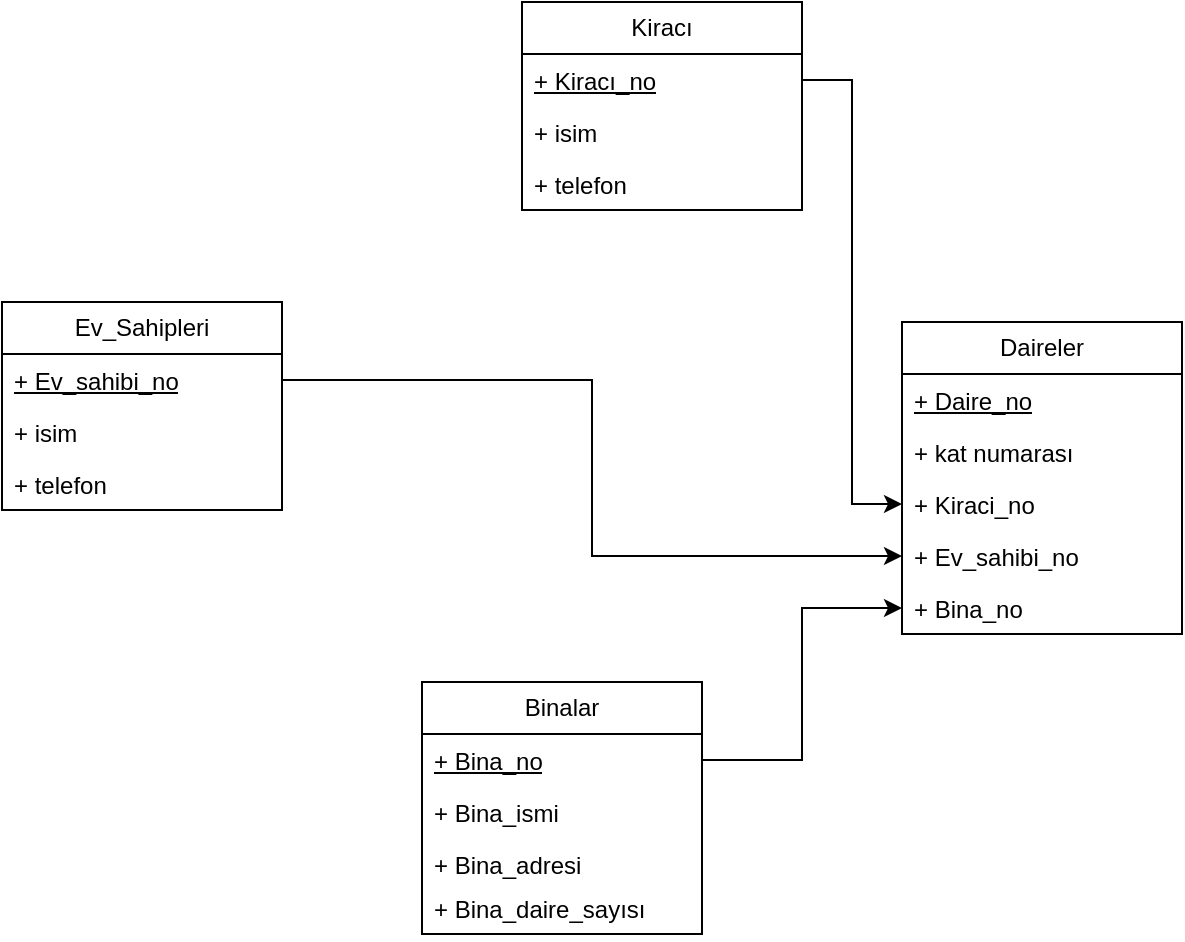 <mxfile version="21.1.1" type="github">
  <diagram id="C5RBs43oDa-KdzZeNtuy" name="Page-1">
    <mxGraphModel dx="1434" dy="796" grid="1" gridSize="10" guides="1" tooltips="1" connect="1" arrows="1" fold="1" page="1" pageScale="1" pageWidth="827" pageHeight="1169" math="0" shadow="0">
      <root>
        <mxCell id="WIyWlLk6GJQsqaUBKTNV-0" />
        <mxCell id="WIyWlLk6GJQsqaUBKTNV-1" parent="WIyWlLk6GJQsqaUBKTNV-0" />
        <mxCell id="qC0ebmcdrmFpyjIcLjxL-0" value="Ev_Sahipleri" style="swimlane;fontStyle=0;childLayout=stackLayout;horizontal=1;startSize=26;fillColor=none;horizontalStack=0;resizeParent=1;resizeParentMax=0;resizeLast=0;collapsible=1;marginBottom=0;whiteSpace=wrap;html=1;" vertex="1" parent="WIyWlLk6GJQsqaUBKTNV-1">
          <mxGeometry x="40" y="180" width="140" height="104" as="geometry" />
        </mxCell>
        <mxCell id="qC0ebmcdrmFpyjIcLjxL-1" value="&lt;u&gt;+ Ev_sahibi_no&lt;/u&gt;" style="text;strokeColor=none;fillColor=none;align=left;verticalAlign=top;spacingLeft=4;spacingRight=4;overflow=hidden;rotatable=0;points=[[0,0.5],[1,0.5]];portConstraint=eastwest;whiteSpace=wrap;html=1;" vertex="1" parent="qC0ebmcdrmFpyjIcLjxL-0">
          <mxGeometry y="26" width="140" height="26" as="geometry" />
        </mxCell>
        <mxCell id="qC0ebmcdrmFpyjIcLjxL-2" value="+ isim" style="text;strokeColor=none;fillColor=none;align=left;verticalAlign=top;spacingLeft=4;spacingRight=4;overflow=hidden;rotatable=0;points=[[0,0.5],[1,0.5]];portConstraint=eastwest;whiteSpace=wrap;html=1;" vertex="1" parent="qC0ebmcdrmFpyjIcLjxL-0">
          <mxGeometry y="52" width="140" height="26" as="geometry" />
        </mxCell>
        <mxCell id="qC0ebmcdrmFpyjIcLjxL-3" value="+ telefon" style="text;strokeColor=none;fillColor=none;align=left;verticalAlign=top;spacingLeft=4;spacingRight=4;overflow=hidden;rotatable=0;points=[[0,0.5],[1,0.5]];portConstraint=eastwest;whiteSpace=wrap;html=1;" vertex="1" parent="qC0ebmcdrmFpyjIcLjxL-0">
          <mxGeometry y="78" width="140" height="26" as="geometry" />
        </mxCell>
        <mxCell id="qC0ebmcdrmFpyjIcLjxL-4" value="Kiracı" style="swimlane;fontStyle=0;childLayout=stackLayout;horizontal=1;startSize=26;fillColor=none;horizontalStack=0;resizeParent=1;resizeParentMax=0;resizeLast=0;collapsible=1;marginBottom=0;whiteSpace=wrap;html=1;" vertex="1" parent="WIyWlLk6GJQsqaUBKTNV-1">
          <mxGeometry x="300" y="30" width="140" height="104" as="geometry" />
        </mxCell>
        <mxCell id="qC0ebmcdrmFpyjIcLjxL-5" value="&lt;u&gt;+ Kiracı_no&lt;/u&gt;" style="text;strokeColor=none;fillColor=none;align=left;verticalAlign=top;spacingLeft=4;spacingRight=4;overflow=hidden;rotatable=0;points=[[0,0.5],[1,0.5]];portConstraint=eastwest;whiteSpace=wrap;html=1;" vertex="1" parent="qC0ebmcdrmFpyjIcLjxL-4">
          <mxGeometry y="26" width="140" height="26" as="geometry" />
        </mxCell>
        <mxCell id="qC0ebmcdrmFpyjIcLjxL-6" value="+ isim" style="text;strokeColor=none;fillColor=none;align=left;verticalAlign=top;spacingLeft=4;spacingRight=4;overflow=hidden;rotatable=0;points=[[0,0.5],[1,0.5]];portConstraint=eastwest;whiteSpace=wrap;html=1;" vertex="1" parent="qC0ebmcdrmFpyjIcLjxL-4">
          <mxGeometry y="52" width="140" height="26" as="geometry" />
        </mxCell>
        <mxCell id="qC0ebmcdrmFpyjIcLjxL-7" value="+ telefon" style="text;strokeColor=none;fillColor=none;align=left;verticalAlign=top;spacingLeft=4;spacingRight=4;overflow=hidden;rotatable=0;points=[[0,0.5],[1,0.5]];portConstraint=eastwest;whiteSpace=wrap;html=1;" vertex="1" parent="qC0ebmcdrmFpyjIcLjxL-4">
          <mxGeometry y="78" width="140" height="26" as="geometry" />
        </mxCell>
        <mxCell id="qC0ebmcdrmFpyjIcLjxL-8" value="Daireler" style="swimlane;fontStyle=0;childLayout=stackLayout;horizontal=1;startSize=26;fillColor=none;horizontalStack=0;resizeParent=1;resizeParentMax=0;resizeLast=0;collapsible=1;marginBottom=0;whiteSpace=wrap;html=1;strokeWidth=1;points=[[0,0,0,0,0],[0,0.25,0,0,0],[0,0.5,0,0,0],[0,0.75,0,0,0],[0,1,0,0,0],[0.25,0,0,0,0],[0.25,1,0,0,0],[0.5,0,0,0,0],[0.5,1,0,0,0],[0.75,0,0,0,0],[0.75,1,0,0,0],[1,0,0,0,0],[1,0.25,0,0,0],[1,0.5,0,0,0],[1,0.75,0,0,0],[1,1,0,0,0]];" vertex="1" parent="WIyWlLk6GJQsqaUBKTNV-1">
          <mxGeometry x="490" y="190" width="140" height="156" as="geometry" />
        </mxCell>
        <mxCell id="qC0ebmcdrmFpyjIcLjxL-9" value="&lt;u&gt;+ Daire_no&lt;/u&gt;" style="text;strokeColor=none;fillColor=none;align=left;verticalAlign=top;spacingLeft=4;spacingRight=4;overflow=hidden;rotatable=0;points=[[0,0.5],[1,0.5]];portConstraint=eastwest;whiteSpace=wrap;html=1;" vertex="1" parent="qC0ebmcdrmFpyjIcLjxL-8">
          <mxGeometry y="26" width="140" height="26" as="geometry" />
        </mxCell>
        <mxCell id="qC0ebmcdrmFpyjIcLjxL-10" value="+ kat numarası" style="text;strokeColor=none;fillColor=none;align=left;verticalAlign=top;spacingLeft=4;spacingRight=4;overflow=hidden;rotatable=0;points=[[0,0.5],[1,0.5]];portConstraint=eastwest;whiteSpace=wrap;html=1;" vertex="1" parent="qC0ebmcdrmFpyjIcLjxL-8">
          <mxGeometry y="52" width="140" height="26" as="geometry" />
        </mxCell>
        <mxCell id="qC0ebmcdrmFpyjIcLjxL-17" value="+ Kiraci_no" style="text;strokeColor=none;fillColor=none;align=left;verticalAlign=top;spacingLeft=4;spacingRight=4;overflow=hidden;rotatable=0;points=[[0,0.5],[1,0.5]];portConstraint=eastwest;whiteSpace=wrap;html=1;" vertex="1" parent="qC0ebmcdrmFpyjIcLjxL-8">
          <mxGeometry y="78" width="140" height="26" as="geometry" />
        </mxCell>
        <mxCell id="qC0ebmcdrmFpyjIcLjxL-18" value="+ Ev_sahibi_no" style="text;strokeColor=none;fillColor=none;align=left;verticalAlign=top;spacingLeft=4;spacingRight=4;overflow=hidden;rotatable=0;points=[[0,0.5],[1,0.5]];portConstraint=eastwest;whiteSpace=wrap;html=1;" vertex="1" parent="qC0ebmcdrmFpyjIcLjxL-8">
          <mxGeometry y="104" width="140" height="26" as="geometry" />
        </mxCell>
        <mxCell id="qC0ebmcdrmFpyjIcLjxL-27" value="+ Bina_no" style="text;strokeColor=none;fillColor=none;align=left;verticalAlign=top;spacingLeft=4;spacingRight=4;overflow=hidden;rotatable=0;points=[[0,0.5],[1,0.5]];portConstraint=eastwest;whiteSpace=wrap;html=1;" vertex="1" parent="qC0ebmcdrmFpyjIcLjxL-8">
          <mxGeometry y="130" width="140" height="26" as="geometry" />
        </mxCell>
        <mxCell id="qC0ebmcdrmFpyjIcLjxL-19" value="Binalar" style="swimlane;fontStyle=0;childLayout=stackLayout;horizontal=1;startSize=26;fillColor=none;horizontalStack=0;resizeParent=1;resizeParentMax=0;resizeLast=0;collapsible=1;marginBottom=0;whiteSpace=wrap;html=1;" vertex="1" parent="WIyWlLk6GJQsqaUBKTNV-1">
          <mxGeometry x="250" y="370" width="140" height="126" as="geometry" />
        </mxCell>
        <mxCell id="qC0ebmcdrmFpyjIcLjxL-20" value="&lt;u&gt;+ Bina_no&lt;/u&gt;" style="text;strokeColor=none;fillColor=none;align=left;verticalAlign=top;spacingLeft=4;spacingRight=4;overflow=hidden;rotatable=0;points=[[0,0.5],[1,0.5]];portConstraint=eastwest;whiteSpace=wrap;html=1;" vertex="1" parent="qC0ebmcdrmFpyjIcLjxL-19">
          <mxGeometry y="26" width="140" height="26" as="geometry" />
        </mxCell>
        <mxCell id="qC0ebmcdrmFpyjIcLjxL-21" value="+ Bina_ismi" style="text;strokeColor=none;fillColor=none;align=left;verticalAlign=top;spacingLeft=4;spacingRight=4;overflow=hidden;rotatable=0;points=[[0,0.5],[1,0.5]];portConstraint=eastwest;whiteSpace=wrap;html=1;" vertex="1" parent="qC0ebmcdrmFpyjIcLjxL-19">
          <mxGeometry y="52" width="140" height="26" as="geometry" />
        </mxCell>
        <mxCell id="qC0ebmcdrmFpyjIcLjxL-22" value="+ Bina_adresi" style="text;strokeColor=none;fillColor=none;align=left;verticalAlign=top;spacingLeft=4;spacingRight=4;overflow=hidden;rotatable=0;points=[[0,0.5],[1,0.5]];portConstraint=eastwest;whiteSpace=wrap;html=1;" vertex="1" parent="qC0ebmcdrmFpyjIcLjxL-19">
          <mxGeometry y="78" width="140" height="22" as="geometry" />
        </mxCell>
        <mxCell id="qC0ebmcdrmFpyjIcLjxL-23" value="+ Bina_daire_sayısı" style="text;strokeColor=none;fillColor=none;align=left;verticalAlign=top;spacingLeft=4;spacingRight=4;overflow=hidden;rotatable=0;points=[[0,0.5],[1,0.5]];portConstraint=eastwest;whiteSpace=wrap;html=1;" vertex="1" parent="qC0ebmcdrmFpyjIcLjxL-19">
          <mxGeometry y="100" width="140" height="26" as="geometry" />
        </mxCell>
        <mxCell id="qC0ebmcdrmFpyjIcLjxL-25" style="edgeStyle=orthogonalEdgeStyle;rounded=0;orthogonalLoop=1;jettySize=auto;html=1;entryX=0;entryY=0.5;entryDx=0;entryDy=0;" edge="1" parent="WIyWlLk6GJQsqaUBKTNV-1" source="qC0ebmcdrmFpyjIcLjxL-1" target="qC0ebmcdrmFpyjIcLjxL-18">
          <mxGeometry relative="1" as="geometry" />
        </mxCell>
        <mxCell id="qC0ebmcdrmFpyjIcLjxL-26" style="edgeStyle=orthogonalEdgeStyle;rounded=0;orthogonalLoop=1;jettySize=auto;html=1;entryX=0;entryY=0.5;entryDx=0;entryDy=0;" edge="1" parent="WIyWlLk6GJQsqaUBKTNV-1" source="qC0ebmcdrmFpyjIcLjxL-5" target="qC0ebmcdrmFpyjIcLjxL-17">
          <mxGeometry relative="1" as="geometry" />
        </mxCell>
        <mxCell id="qC0ebmcdrmFpyjIcLjxL-28" style="edgeStyle=orthogonalEdgeStyle;rounded=0;orthogonalLoop=1;jettySize=auto;html=1;entryX=0;entryY=0.5;entryDx=0;entryDy=0;" edge="1" parent="WIyWlLk6GJQsqaUBKTNV-1" source="qC0ebmcdrmFpyjIcLjxL-20" target="qC0ebmcdrmFpyjIcLjxL-27">
          <mxGeometry relative="1" as="geometry" />
        </mxCell>
      </root>
    </mxGraphModel>
  </diagram>
</mxfile>
